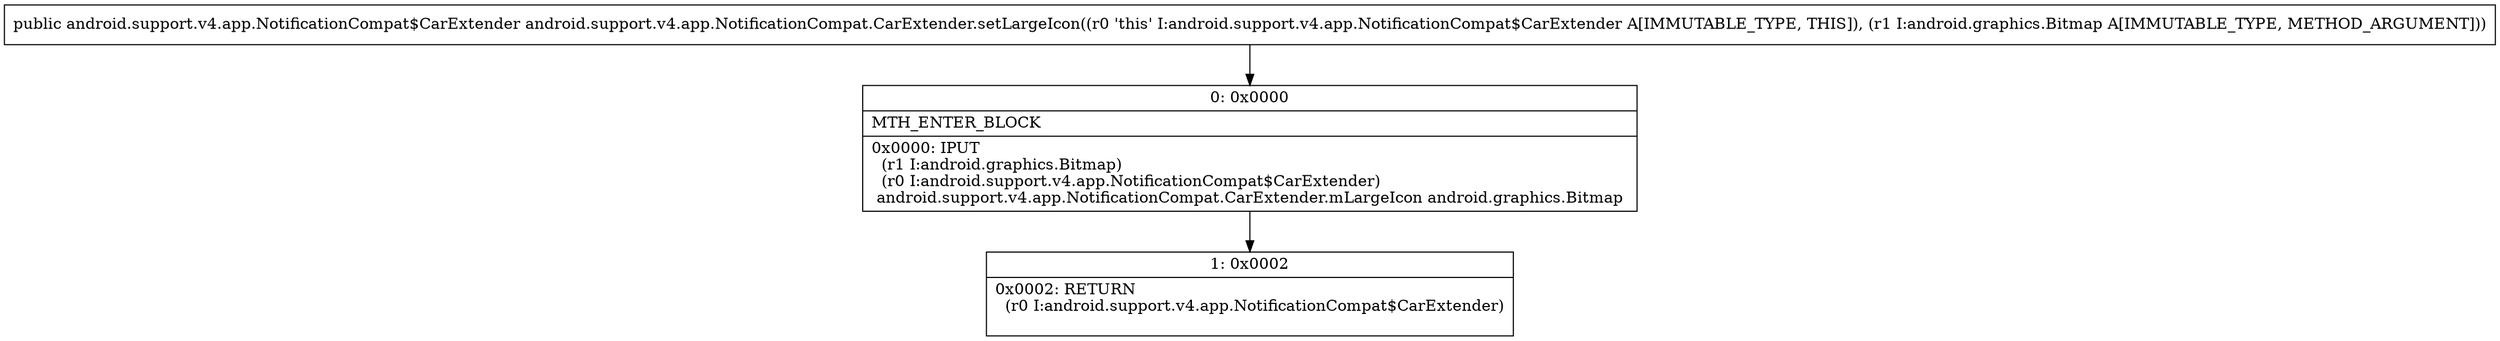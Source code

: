 digraph "CFG forandroid.support.v4.app.NotificationCompat.CarExtender.setLargeIcon(Landroid\/graphics\/Bitmap;)Landroid\/support\/v4\/app\/NotificationCompat$CarExtender;" {
Node_0 [shape=record,label="{0\:\ 0x0000|MTH_ENTER_BLOCK\l|0x0000: IPUT  \l  (r1 I:android.graphics.Bitmap)\l  (r0 I:android.support.v4.app.NotificationCompat$CarExtender)\l android.support.v4.app.NotificationCompat.CarExtender.mLargeIcon android.graphics.Bitmap \l}"];
Node_1 [shape=record,label="{1\:\ 0x0002|0x0002: RETURN  \l  (r0 I:android.support.v4.app.NotificationCompat$CarExtender)\l \l}"];
MethodNode[shape=record,label="{public android.support.v4.app.NotificationCompat$CarExtender android.support.v4.app.NotificationCompat.CarExtender.setLargeIcon((r0 'this' I:android.support.v4.app.NotificationCompat$CarExtender A[IMMUTABLE_TYPE, THIS]), (r1 I:android.graphics.Bitmap A[IMMUTABLE_TYPE, METHOD_ARGUMENT])) }"];
MethodNode -> Node_0;
Node_0 -> Node_1;
}

